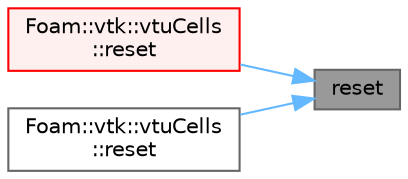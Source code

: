 digraph "reset"
{
 // LATEX_PDF_SIZE
  bgcolor="transparent";
  edge [fontname=Helvetica,fontsize=10,labelfontname=Helvetica,labelfontsize=10];
  node [fontname=Helvetica,fontsize=10,shape=box,height=0.2,width=0.4];
  rankdir="RL";
  Node1 [id="Node000001",label="reset",height=0.2,width=0.4,color="gray40", fillcolor="grey60", style="filled", fontcolor="black",tooltip=" "];
  Node1 -> Node2 [id="edge1_Node000001_Node000002",dir="back",color="steelblue1",style="solid",tooltip=" "];
  Node2 [id="Node000002",label="Foam::vtk::vtuCells\l::reset",height=0.2,width=0.4,color="red", fillcolor="#FFF0F0", style="filled",URL="$classFoam_1_1vtk_1_1vtuCells.html#a895818883a6f414d788e4e03f1226f1a",tooltip=" "];
  Node1 -> Node6 [id="edge2_Node000001_Node000006",dir="back",color="steelblue1",style="solid",tooltip=" "];
  Node6 [id="Node000006",label="Foam::vtk::vtuCells\l::reset",height=0.2,width=0.4,color="grey40", fillcolor="white", style="filled",URL="$classFoam_1_1vtk_1_1vtuCells.html#a6361c3a41894067d1a8a8b969cc5bb32",tooltip=" "];
}

